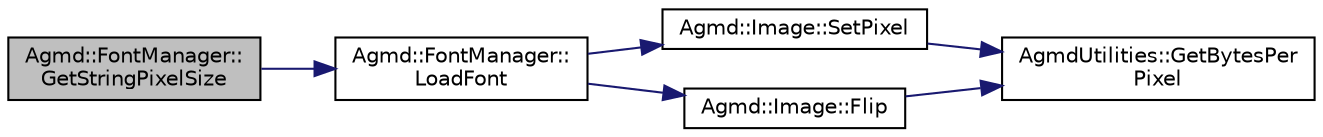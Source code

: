 digraph "Agmd::FontManager::GetStringPixelSize"
{
  edge [fontname="Helvetica",fontsize="10",labelfontname="Helvetica",labelfontsize="10"];
  node [fontname="Helvetica",fontsize="10",shape=record];
  rankdir="LR";
  Node1 [label="Agmd::FontManager::\lGetStringPixelSize",height=0.2,width=0.4,color="black", fillcolor="grey75", style="filled" fontcolor="black"];
  Node1 -> Node2 [color="midnightblue",fontsize="10",style="solid",fontname="Helvetica"];
  Node2 [label="Agmd::FontManager::\lLoadFont",height=0.2,width=0.4,color="black", fillcolor="white", style="filled",URL="$class_agmd_1_1_font_manager.html#a632744ec856e0bbbf63eae5ec8f13092"];
  Node2 -> Node3 [color="midnightblue",fontsize="10",style="solid",fontname="Helvetica"];
  Node3 [label="Agmd::Image::SetPixel",height=0.2,width=0.4,color="black", fillcolor="white", style="filled",URL="$class_agmd_1_1_image.html#aef1f82c5377735b70e03bd50b9c349c7"];
  Node3 -> Node4 [color="midnightblue",fontsize="10",style="solid",fontname="Helvetica"];
  Node4 [label="AgmdUtilities::GetBytesPer\lPixel",height=0.2,width=0.4,color="black", fillcolor="white", style="filled",URL="$namespace_agmd_utilities.html#a2652f08860fb5eb126af8afd4245b96a"];
  Node2 -> Node5 [color="midnightblue",fontsize="10",style="solid",fontname="Helvetica"];
  Node5 [label="Agmd::Image::Flip",height=0.2,width=0.4,color="black", fillcolor="white", style="filled",URL="$class_agmd_1_1_image.html#a7baa6c5c7e3f3d356af00742feedd2f0"];
  Node5 -> Node4 [color="midnightblue",fontsize="10",style="solid",fontname="Helvetica"];
}
